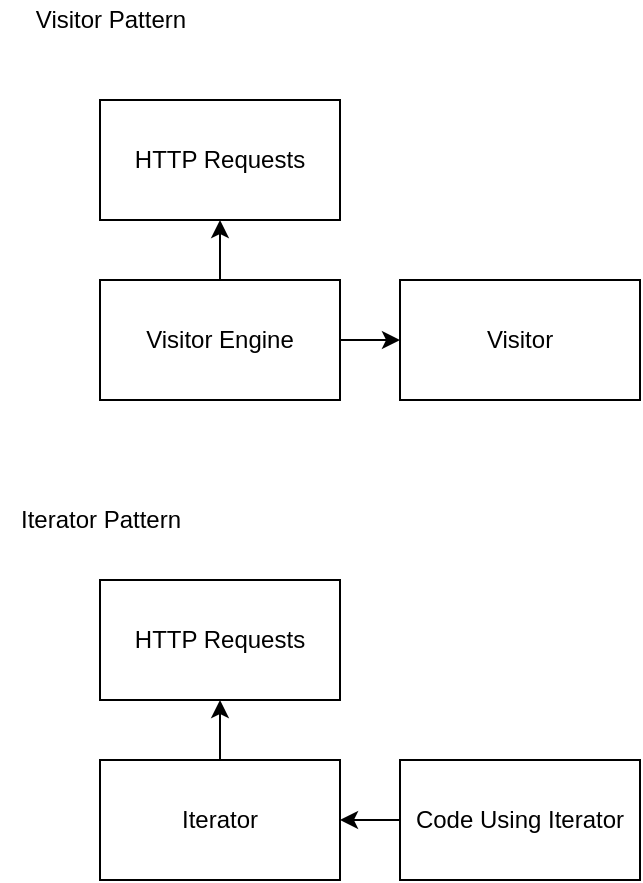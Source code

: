 <mxfile>
    <diagram id="KCH10Svm4-bU1FTN52gZ" name="Page-1">
        <mxGraphModel dx="431" dy="855" grid="1" gridSize="10" guides="1" tooltips="1" connect="1" arrows="1" fold="1" page="1" pageScale="1" pageWidth="827" pageHeight="1169" math="0" shadow="0">
            <root>
                <mxCell id="0"/>
                <mxCell id="1" parent="0"/>
                <mxCell id="5" style="edgeStyle=none;html=1;entryX=0;entryY=0.5;entryDx=0;entryDy=0;" edge="1" parent="1" source="2" target="4">
                    <mxGeometry relative="1" as="geometry"/>
                </mxCell>
                <mxCell id="6" style="edgeStyle=none;html=1;entryX=0.5;entryY=1;entryDx=0;entryDy=0;" edge="1" parent="1" source="2" target="3">
                    <mxGeometry relative="1" as="geometry"/>
                </mxCell>
                <mxCell id="2" value="Visitor Engine" style="whiteSpace=wrap;html=1;" vertex="1" parent="1">
                    <mxGeometry x="130" y="460" width="120" height="60" as="geometry"/>
                </mxCell>
                <mxCell id="3" value="HTTP Requests" style="whiteSpace=wrap;html=1;" vertex="1" parent="1">
                    <mxGeometry x="130" y="370" width="120" height="60" as="geometry"/>
                </mxCell>
                <mxCell id="4" value="Visitor" style="whiteSpace=wrap;html=1;" vertex="1" parent="1">
                    <mxGeometry x="280" y="460" width="120" height="60" as="geometry"/>
                </mxCell>
                <mxCell id="8" style="edgeStyle=none;html=1;entryX=0.5;entryY=1;entryDx=0;entryDy=0;" edge="1" source="9" target="10" parent="1">
                    <mxGeometry relative="1" as="geometry"/>
                </mxCell>
                <mxCell id="9" value="Iterator" style="whiteSpace=wrap;html=1;" vertex="1" parent="1">
                    <mxGeometry x="130" y="700" width="120" height="60" as="geometry"/>
                </mxCell>
                <mxCell id="10" value="HTTP Requests" style="whiteSpace=wrap;html=1;" vertex="1" parent="1">
                    <mxGeometry x="130" y="610" width="120" height="60" as="geometry"/>
                </mxCell>
                <mxCell id="12" style="edgeStyle=none;html=1;" edge="1" parent="1" source="11" target="9">
                    <mxGeometry relative="1" as="geometry"/>
                </mxCell>
                <mxCell id="11" value="Code Using Iterator" style="whiteSpace=wrap;html=1;" vertex="1" parent="1">
                    <mxGeometry x="280" y="700" width="120" height="60" as="geometry"/>
                </mxCell>
                <mxCell id="13" value="Visitor Pattern" style="text;html=1;align=center;verticalAlign=middle;resizable=0;points=[];autosize=1;strokeColor=none;fillColor=none;" vertex="1" parent="1">
                    <mxGeometry x="90" y="320" width="90" height="20" as="geometry"/>
                </mxCell>
                <mxCell id="14" value="Iterator Pattern" style="text;html=1;align=center;verticalAlign=middle;resizable=0;points=[];autosize=1;strokeColor=none;fillColor=none;" vertex="1" parent="1">
                    <mxGeometry x="80" y="570" width="100" height="20" as="geometry"/>
                </mxCell>
            </root>
        </mxGraphModel>
    </diagram>
</mxfile>